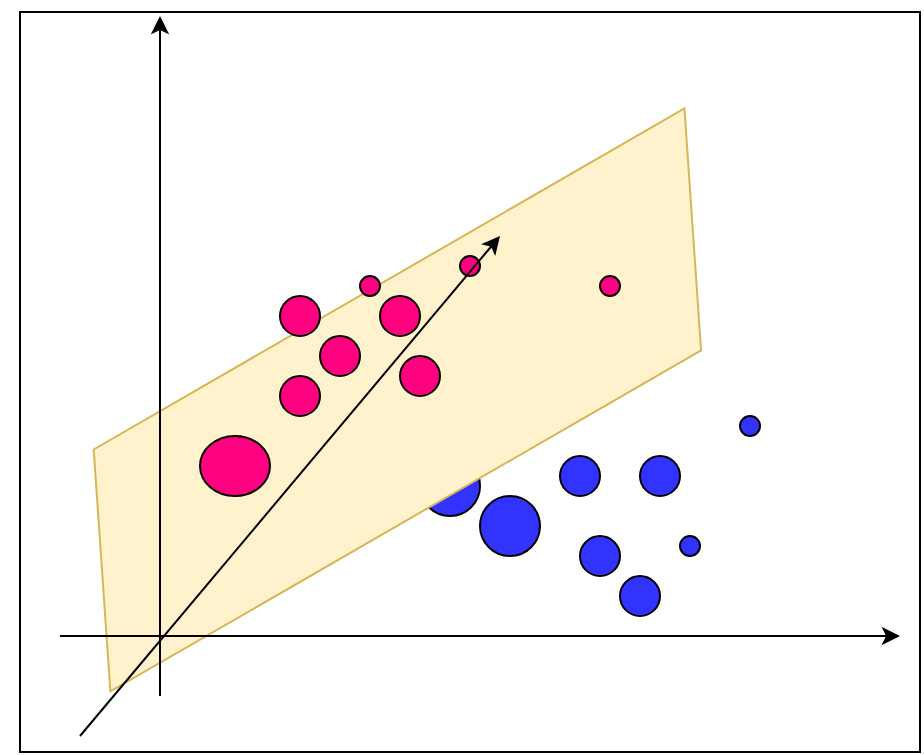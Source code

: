 <mxfile version="20.1.1" type="github">
  <diagram id="tCL1QLLhZ3z8MtZHujLz" name="Page-1">
    <mxGraphModel dx="782" dy="460" grid="1" gridSize="10" guides="1" tooltips="1" connect="1" arrows="1" fold="1" page="1" pageScale="1" pageWidth="850" pageHeight="1100" math="0" shadow="0">
      <root>
        <mxCell id="0" />
        <mxCell id="1" parent="0" />
        <mxCell id="rGjGiGlnS9OAfujGCCZ5-25" value="" style="rounded=0;whiteSpace=wrap;html=1;" vertex="1" parent="1">
          <mxGeometry x="310" y="8" width="450" height="370" as="geometry" />
        </mxCell>
        <mxCell id="rGjGiGlnS9OAfujGCCZ5-19" value="" style="ellipse;whiteSpace=wrap;html=1;fillColor=#3333FF;" vertex="1" parent="1">
          <mxGeometry x="510" y="230" width="30" height="30" as="geometry" />
        </mxCell>
        <mxCell id="rGjGiGlnS9OAfujGCCZ5-24" value="" style="shape=parallelogram;perimeter=parallelogramPerimeter;whiteSpace=wrap;html=1;fixedSize=1;size=53.28;rotation=-210;fillColor=#fff2cc;strokeColor=#d6b656;" vertex="1" parent="1">
          <mxGeometry x="301.53" y="147.48" width="394.33" height="108.95" as="geometry" />
        </mxCell>
        <mxCell id="rGjGiGlnS9OAfujGCCZ5-4" value="" style="ellipse;whiteSpace=wrap;html=1;fillColor=#FF0080;" vertex="1" parent="1">
          <mxGeometry x="440" y="190" width="20" height="20" as="geometry" />
        </mxCell>
        <mxCell id="rGjGiGlnS9OAfujGCCZ5-5" value="" style="ellipse;whiteSpace=wrap;html=1;fillColor=#FF0080;" vertex="1" parent="1">
          <mxGeometry x="400" y="220" width="35" height="30" as="geometry" />
        </mxCell>
        <mxCell id="rGjGiGlnS9OAfujGCCZ5-6" value="" style="ellipse;whiteSpace=wrap;html=1;fillColor=#FF0080;" vertex="1" parent="1">
          <mxGeometry x="460" y="170" width="20" height="20" as="geometry" />
        </mxCell>
        <mxCell id="rGjGiGlnS9OAfujGCCZ5-7" value="" style="ellipse;whiteSpace=wrap;html=1;fillColor=#FF0080;" vertex="1" parent="1">
          <mxGeometry x="500" y="180" width="20" height="20" as="geometry" />
        </mxCell>
        <mxCell id="rGjGiGlnS9OAfujGCCZ5-8" value="" style="ellipse;whiteSpace=wrap;html=1;fillColor=#FF0080;" vertex="1" parent="1">
          <mxGeometry x="490" y="150" width="20" height="20" as="geometry" />
        </mxCell>
        <mxCell id="rGjGiGlnS9OAfujGCCZ5-9" value="" style="ellipse;whiteSpace=wrap;html=1;fillColor=#FF0080;" vertex="1" parent="1">
          <mxGeometry x="440" y="150" width="20" height="20" as="geometry" />
        </mxCell>
        <mxCell id="rGjGiGlnS9OAfujGCCZ5-10" value="" style="ellipse;whiteSpace=wrap;html=1;fillColor=#FF0080;" vertex="1" parent="1">
          <mxGeometry x="480" y="140" width="10" height="10" as="geometry" />
        </mxCell>
        <mxCell id="rGjGiGlnS9OAfujGCCZ5-11" value="" style="ellipse;whiteSpace=wrap;html=1;fillColor=#FF0080;" vertex="1" parent="1">
          <mxGeometry x="530" y="130" width="10" height="10" as="geometry" />
        </mxCell>
        <mxCell id="rGjGiGlnS9OAfujGCCZ5-12" value="" style="ellipse;whiteSpace=wrap;html=1;fillColor=#FF0080;" vertex="1" parent="1">
          <mxGeometry x="600" y="140" width="10" height="10" as="geometry" />
        </mxCell>
        <mxCell id="rGjGiGlnS9OAfujGCCZ5-13" value="" style="ellipse;whiteSpace=wrap;html=1;fillColor=#3333FF;" vertex="1" parent="1">
          <mxGeometry x="540" y="250" width="30" height="30" as="geometry" />
        </mxCell>
        <mxCell id="rGjGiGlnS9OAfujGCCZ5-14" value="" style="ellipse;whiteSpace=wrap;html=1;fillColor=#3333FF;" vertex="1" parent="1">
          <mxGeometry x="580" y="230" width="20" height="20" as="geometry" />
        </mxCell>
        <mxCell id="rGjGiGlnS9OAfujGCCZ5-15" value="" style="ellipse;whiteSpace=wrap;html=1;fillColor=#3333FF;" vertex="1" parent="1">
          <mxGeometry x="620" y="230" width="20" height="20" as="geometry" />
        </mxCell>
        <mxCell id="rGjGiGlnS9OAfujGCCZ5-16" value="" style="ellipse;whiteSpace=wrap;html=1;fillColor=#3333FF;" vertex="1" parent="1">
          <mxGeometry x="590" y="270" width="20" height="20" as="geometry" />
        </mxCell>
        <mxCell id="rGjGiGlnS9OAfujGCCZ5-17" value="" style="ellipse;whiteSpace=wrap;html=1;fillColor=#3333FF;" vertex="1" parent="1">
          <mxGeometry x="640" y="270" width="10" height="10" as="geometry" />
        </mxCell>
        <mxCell id="rGjGiGlnS9OAfujGCCZ5-18" value="" style="ellipse;whiteSpace=wrap;html=1;fillColor=#3333FF;" vertex="1" parent="1">
          <mxGeometry x="610" y="290" width="20" height="20" as="geometry" />
        </mxCell>
        <mxCell id="rGjGiGlnS9OAfujGCCZ5-20" value="" style="ellipse;whiteSpace=wrap;html=1;fillColor=#3333FF;" vertex="1" parent="1">
          <mxGeometry x="670" y="210" width="10" height="10" as="geometry" />
        </mxCell>
        <mxCell id="rGjGiGlnS9OAfujGCCZ5-1" value="" style="endArrow=classic;html=1;rounded=0;" edge="1" parent="1">
          <mxGeometry width="50" height="50" relative="1" as="geometry">
            <mxPoint x="380" y="350" as="sourcePoint" />
            <mxPoint x="380" y="10" as="targetPoint" />
          </mxGeometry>
        </mxCell>
        <mxCell id="rGjGiGlnS9OAfujGCCZ5-2" value="" style="endArrow=classic;html=1;rounded=0;" edge="1" parent="1">
          <mxGeometry width="50" height="50" relative="1" as="geometry">
            <mxPoint x="330" y="320" as="sourcePoint" />
            <mxPoint x="750" y="320" as="targetPoint" />
          </mxGeometry>
        </mxCell>
        <mxCell id="rGjGiGlnS9OAfujGCCZ5-3" value="" style="endArrow=classic;html=1;rounded=0;" edge="1" parent="1">
          <mxGeometry width="50" height="50" relative="1" as="geometry">
            <mxPoint x="340" y="370" as="sourcePoint" />
            <mxPoint x="550" y="120" as="targetPoint" />
          </mxGeometry>
        </mxCell>
      </root>
    </mxGraphModel>
  </diagram>
</mxfile>
